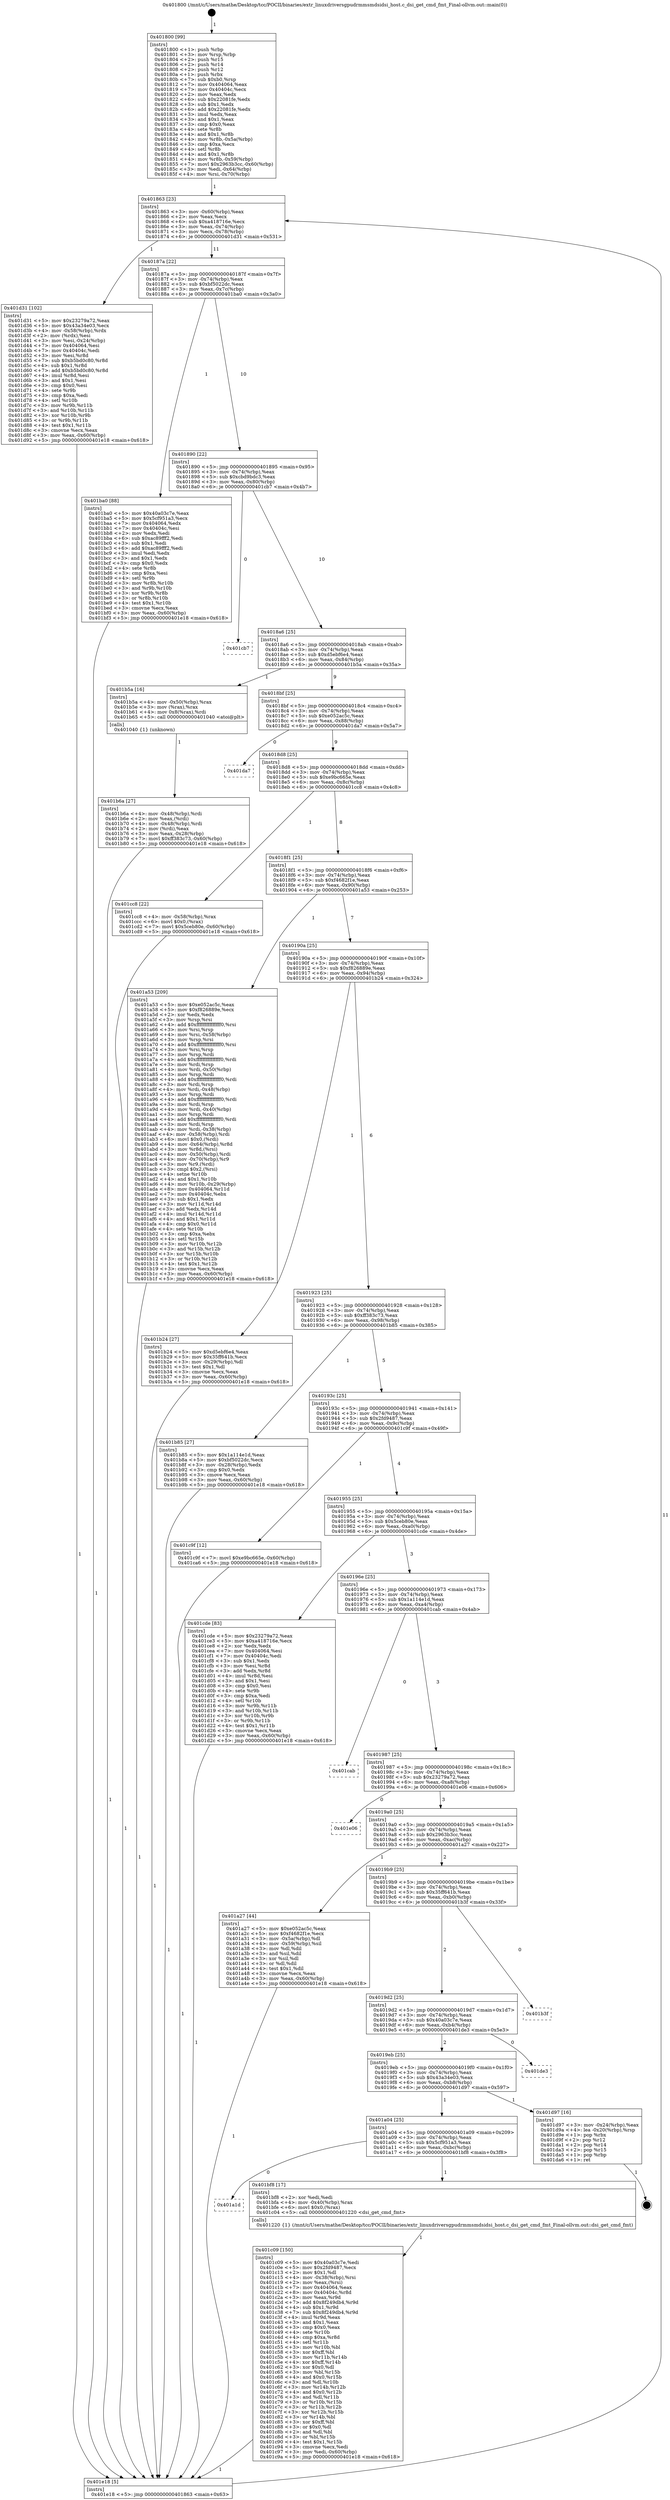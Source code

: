 digraph "0x401800" {
  label = "0x401800 (/mnt/c/Users/mathe/Desktop/tcc/POCII/binaries/extr_linuxdriversgpudrmmsmdsidsi_host.c_dsi_get_cmd_fmt_Final-ollvm.out::main(0))"
  labelloc = "t"
  node[shape=record]

  Entry [label="",width=0.3,height=0.3,shape=circle,fillcolor=black,style=filled]
  "0x401863" [label="{
     0x401863 [23]\l
     | [instrs]\l
     &nbsp;&nbsp;0x401863 \<+3\>: mov -0x60(%rbp),%eax\l
     &nbsp;&nbsp;0x401866 \<+2\>: mov %eax,%ecx\l
     &nbsp;&nbsp;0x401868 \<+6\>: sub $0xa418716e,%ecx\l
     &nbsp;&nbsp;0x40186e \<+3\>: mov %eax,-0x74(%rbp)\l
     &nbsp;&nbsp;0x401871 \<+3\>: mov %ecx,-0x78(%rbp)\l
     &nbsp;&nbsp;0x401874 \<+6\>: je 0000000000401d31 \<main+0x531\>\l
  }"]
  "0x401d31" [label="{
     0x401d31 [102]\l
     | [instrs]\l
     &nbsp;&nbsp;0x401d31 \<+5\>: mov $0x23279a72,%eax\l
     &nbsp;&nbsp;0x401d36 \<+5\>: mov $0x43a34e03,%ecx\l
     &nbsp;&nbsp;0x401d3b \<+4\>: mov -0x58(%rbp),%rdx\l
     &nbsp;&nbsp;0x401d3f \<+2\>: mov (%rdx),%esi\l
     &nbsp;&nbsp;0x401d41 \<+3\>: mov %esi,-0x24(%rbp)\l
     &nbsp;&nbsp;0x401d44 \<+7\>: mov 0x404064,%esi\l
     &nbsp;&nbsp;0x401d4b \<+7\>: mov 0x40404c,%edi\l
     &nbsp;&nbsp;0x401d52 \<+3\>: mov %esi,%r8d\l
     &nbsp;&nbsp;0x401d55 \<+7\>: sub $0xb5bd0c80,%r8d\l
     &nbsp;&nbsp;0x401d5c \<+4\>: sub $0x1,%r8d\l
     &nbsp;&nbsp;0x401d60 \<+7\>: add $0xb5bd0c80,%r8d\l
     &nbsp;&nbsp;0x401d67 \<+4\>: imul %r8d,%esi\l
     &nbsp;&nbsp;0x401d6b \<+3\>: and $0x1,%esi\l
     &nbsp;&nbsp;0x401d6e \<+3\>: cmp $0x0,%esi\l
     &nbsp;&nbsp;0x401d71 \<+4\>: sete %r9b\l
     &nbsp;&nbsp;0x401d75 \<+3\>: cmp $0xa,%edi\l
     &nbsp;&nbsp;0x401d78 \<+4\>: setl %r10b\l
     &nbsp;&nbsp;0x401d7c \<+3\>: mov %r9b,%r11b\l
     &nbsp;&nbsp;0x401d7f \<+3\>: and %r10b,%r11b\l
     &nbsp;&nbsp;0x401d82 \<+3\>: xor %r10b,%r9b\l
     &nbsp;&nbsp;0x401d85 \<+3\>: or %r9b,%r11b\l
     &nbsp;&nbsp;0x401d88 \<+4\>: test $0x1,%r11b\l
     &nbsp;&nbsp;0x401d8c \<+3\>: cmovne %ecx,%eax\l
     &nbsp;&nbsp;0x401d8f \<+3\>: mov %eax,-0x60(%rbp)\l
     &nbsp;&nbsp;0x401d92 \<+5\>: jmp 0000000000401e18 \<main+0x618\>\l
  }"]
  "0x40187a" [label="{
     0x40187a [22]\l
     | [instrs]\l
     &nbsp;&nbsp;0x40187a \<+5\>: jmp 000000000040187f \<main+0x7f\>\l
     &nbsp;&nbsp;0x40187f \<+3\>: mov -0x74(%rbp),%eax\l
     &nbsp;&nbsp;0x401882 \<+5\>: sub $0xbf5022dc,%eax\l
     &nbsp;&nbsp;0x401887 \<+3\>: mov %eax,-0x7c(%rbp)\l
     &nbsp;&nbsp;0x40188a \<+6\>: je 0000000000401ba0 \<main+0x3a0\>\l
  }"]
  Exit [label="",width=0.3,height=0.3,shape=circle,fillcolor=black,style=filled,peripheries=2]
  "0x401ba0" [label="{
     0x401ba0 [88]\l
     | [instrs]\l
     &nbsp;&nbsp;0x401ba0 \<+5\>: mov $0x40a03c7e,%eax\l
     &nbsp;&nbsp;0x401ba5 \<+5\>: mov $0x5cf951a3,%ecx\l
     &nbsp;&nbsp;0x401baa \<+7\>: mov 0x404064,%edx\l
     &nbsp;&nbsp;0x401bb1 \<+7\>: mov 0x40404c,%esi\l
     &nbsp;&nbsp;0x401bb8 \<+2\>: mov %edx,%edi\l
     &nbsp;&nbsp;0x401bba \<+6\>: sub $0xac89fff2,%edi\l
     &nbsp;&nbsp;0x401bc0 \<+3\>: sub $0x1,%edi\l
     &nbsp;&nbsp;0x401bc3 \<+6\>: add $0xac89fff2,%edi\l
     &nbsp;&nbsp;0x401bc9 \<+3\>: imul %edi,%edx\l
     &nbsp;&nbsp;0x401bcc \<+3\>: and $0x1,%edx\l
     &nbsp;&nbsp;0x401bcf \<+3\>: cmp $0x0,%edx\l
     &nbsp;&nbsp;0x401bd2 \<+4\>: sete %r8b\l
     &nbsp;&nbsp;0x401bd6 \<+3\>: cmp $0xa,%esi\l
     &nbsp;&nbsp;0x401bd9 \<+4\>: setl %r9b\l
     &nbsp;&nbsp;0x401bdd \<+3\>: mov %r8b,%r10b\l
     &nbsp;&nbsp;0x401be0 \<+3\>: and %r9b,%r10b\l
     &nbsp;&nbsp;0x401be3 \<+3\>: xor %r9b,%r8b\l
     &nbsp;&nbsp;0x401be6 \<+3\>: or %r8b,%r10b\l
     &nbsp;&nbsp;0x401be9 \<+4\>: test $0x1,%r10b\l
     &nbsp;&nbsp;0x401bed \<+3\>: cmovne %ecx,%eax\l
     &nbsp;&nbsp;0x401bf0 \<+3\>: mov %eax,-0x60(%rbp)\l
     &nbsp;&nbsp;0x401bf3 \<+5\>: jmp 0000000000401e18 \<main+0x618\>\l
  }"]
  "0x401890" [label="{
     0x401890 [22]\l
     | [instrs]\l
     &nbsp;&nbsp;0x401890 \<+5\>: jmp 0000000000401895 \<main+0x95\>\l
     &nbsp;&nbsp;0x401895 \<+3\>: mov -0x74(%rbp),%eax\l
     &nbsp;&nbsp;0x401898 \<+5\>: sub $0xcbd9bdc3,%eax\l
     &nbsp;&nbsp;0x40189d \<+3\>: mov %eax,-0x80(%rbp)\l
     &nbsp;&nbsp;0x4018a0 \<+6\>: je 0000000000401cb7 \<main+0x4b7\>\l
  }"]
  "0x401c09" [label="{
     0x401c09 [150]\l
     | [instrs]\l
     &nbsp;&nbsp;0x401c09 \<+5\>: mov $0x40a03c7e,%edi\l
     &nbsp;&nbsp;0x401c0e \<+5\>: mov $0x2fd9487,%ecx\l
     &nbsp;&nbsp;0x401c13 \<+2\>: mov $0x1,%dl\l
     &nbsp;&nbsp;0x401c15 \<+4\>: mov -0x38(%rbp),%rsi\l
     &nbsp;&nbsp;0x401c19 \<+2\>: mov %eax,(%rsi)\l
     &nbsp;&nbsp;0x401c1b \<+7\>: mov 0x404064,%eax\l
     &nbsp;&nbsp;0x401c22 \<+8\>: mov 0x40404c,%r8d\l
     &nbsp;&nbsp;0x401c2a \<+3\>: mov %eax,%r9d\l
     &nbsp;&nbsp;0x401c2d \<+7\>: add $0x8f249db4,%r9d\l
     &nbsp;&nbsp;0x401c34 \<+4\>: sub $0x1,%r9d\l
     &nbsp;&nbsp;0x401c38 \<+7\>: sub $0x8f249db4,%r9d\l
     &nbsp;&nbsp;0x401c3f \<+4\>: imul %r9d,%eax\l
     &nbsp;&nbsp;0x401c43 \<+3\>: and $0x1,%eax\l
     &nbsp;&nbsp;0x401c46 \<+3\>: cmp $0x0,%eax\l
     &nbsp;&nbsp;0x401c49 \<+4\>: sete %r10b\l
     &nbsp;&nbsp;0x401c4d \<+4\>: cmp $0xa,%r8d\l
     &nbsp;&nbsp;0x401c51 \<+4\>: setl %r11b\l
     &nbsp;&nbsp;0x401c55 \<+3\>: mov %r10b,%bl\l
     &nbsp;&nbsp;0x401c58 \<+3\>: xor $0xff,%bl\l
     &nbsp;&nbsp;0x401c5b \<+3\>: mov %r11b,%r14b\l
     &nbsp;&nbsp;0x401c5e \<+4\>: xor $0xff,%r14b\l
     &nbsp;&nbsp;0x401c62 \<+3\>: xor $0x0,%dl\l
     &nbsp;&nbsp;0x401c65 \<+3\>: mov %bl,%r15b\l
     &nbsp;&nbsp;0x401c68 \<+4\>: and $0x0,%r15b\l
     &nbsp;&nbsp;0x401c6c \<+3\>: and %dl,%r10b\l
     &nbsp;&nbsp;0x401c6f \<+3\>: mov %r14b,%r12b\l
     &nbsp;&nbsp;0x401c72 \<+4\>: and $0x0,%r12b\l
     &nbsp;&nbsp;0x401c76 \<+3\>: and %dl,%r11b\l
     &nbsp;&nbsp;0x401c79 \<+3\>: or %r10b,%r15b\l
     &nbsp;&nbsp;0x401c7c \<+3\>: or %r11b,%r12b\l
     &nbsp;&nbsp;0x401c7f \<+3\>: xor %r12b,%r15b\l
     &nbsp;&nbsp;0x401c82 \<+3\>: or %r14b,%bl\l
     &nbsp;&nbsp;0x401c85 \<+3\>: xor $0xff,%bl\l
     &nbsp;&nbsp;0x401c88 \<+3\>: or $0x0,%dl\l
     &nbsp;&nbsp;0x401c8b \<+2\>: and %dl,%bl\l
     &nbsp;&nbsp;0x401c8d \<+3\>: or %bl,%r15b\l
     &nbsp;&nbsp;0x401c90 \<+4\>: test $0x1,%r15b\l
     &nbsp;&nbsp;0x401c94 \<+3\>: cmovne %ecx,%edi\l
     &nbsp;&nbsp;0x401c97 \<+3\>: mov %edi,-0x60(%rbp)\l
     &nbsp;&nbsp;0x401c9a \<+5\>: jmp 0000000000401e18 \<main+0x618\>\l
  }"]
  "0x401cb7" [label="{
     0x401cb7\l
  }", style=dashed]
  "0x4018a6" [label="{
     0x4018a6 [25]\l
     | [instrs]\l
     &nbsp;&nbsp;0x4018a6 \<+5\>: jmp 00000000004018ab \<main+0xab\>\l
     &nbsp;&nbsp;0x4018ab \<+3\>: mov -0x74(%rbp),%eax\l
     &nbsp;&nbsp;0x4018ae \<+5\>: sub $0xd5ebf6e4,%eax\l
     &nbsp;&nbsp;0x4018b3 \<+6\>: mov %eax,-0x84(%rbp)\l
     &nbsp;&nbsp;0x4018b9 \<+6\>: je 0000000000401b5a \<main+0x35a\>\l
  }"]
  "0x401a1d" [label="{
     0x401a1d\l
  }", style=dashed]
  "0x401b5a" [label="{
     0x401b5a [16]\l
     | [instrs]\l
     &nbsp;&nbsp;0x401b5a \<+4\>: mov -0x50(%rbp),%rax\l
     &nbsp;&nbsp;0x401b5e \<+3\>: mov (%rax),%rax\l
     &nbsp;&nbsp;0x401b61 \<+4\>: mov 0x8(%rax),%rdi\l
     &nbsp;&nbsp;0x401b65 \<+5\>: call 0000000000401040 \<atoi@plt\>\l
     | [calls]\l
     &nbsp;&nbsp;0x401040 \{1\} (unknown)\l
  }"]
  "0x4018bf" [label="{
     0x4018bf [25]\l
     | [instrs]\l
     &nbsp;&nbsp;0x4018bf \<+5\>: jmp 00000000004018c4 \<main+0xc4\>\l
     &nbsp;&nbsp;0x4018c4 \<+3\>: mov -0x74(%rbp),%eax\l
     &nbsp;&nbsp;0x4018c7 \<+5\>: sub $0xe052ac5c,%eax\l
     &nbsp;&nbsp;0x4018cc \<+6\>: mov %eax,-0x88(%rbp)\l
     &nbsp;&nbsp;0x4018d2 \<+6\>: je 0000000000401da7 \<main+0x5a7\>\l
  }"]
  "0x401bf8" [label="{
     0x401bf8 [17]\l
     | [instrs]\l
     &nbsp;&nbsp;0x401bf8 \<+2\>: xor %edi,%edi\l
     &nbsp;&nbsp;0x401bfa \<+4\>: mov -0x40(%rbp),%rax\l
     &nbsp;&nbsp;0x401bfe \<+6\>: movl $0x0,(%rax)\l
     &nbsp;&nbsp;0x401c04 \<+5\>: call 0000000000401220 \<dsi_get_cmd_fmt\>\l
     | [calls]\l
     &nbsp;&nbsp;0x401220 \{1\} (/mnt/c/Users/mathe/Desktop/tcc/POCII/binaries/extr_linuxdriversgpudrmmsmdsidsi_host.c_dsi_get_cmd_fmt_Final-ollvm.out::dsi_get_cmd_fmt)\l
  }"]
  "0x401da7" [label="{
     0x401da7\l
  }", style=dashed]
  "0x4018d8" [label="{
     0x4018d8 [25]\l
     | [instrs]\l
     &nbsp;&nbsp;0x4018d8 \<+5\>: jmp 00000000004018dd \<main+0xdd\>\l
     &nbsp;&nbsp;0x4018dd \<+3\>: mov -0x74(%rbp),%eax\l
     &nbsp;&nbsp;0x4018e0 \<+5\>: sub $0xe9bc665e,%eax\l
     &nbsp;&nbsp;0x4018e5 \<+6\>: mov %eax,-0x8c(%rbp)\l
     &nbsp;&nbsp;0x4018eb \<+6\>: je 0000000000401cc8 \<main+0x4c8\>\l
  }"]
  "0x401a04" [label="{
     0x401a04 [25]\l
     | [instrs]\l
     &nbsp;&nbsp;0x401a04 \<+5\>: jmp 0000000000401a09 \<main+0x209\>\l
     &nbsp;&nbsp;0x401a09 \<+3\>: mov -0x74(%rbp),%eax\l
     &nbsp;&nbsp;0x401a0c \<+5\>: sub $0x5cf951a3,%eax\l
     &nbsp;&nbsp;0x401a11 \<+6\>: mov %eax,-0xbc(%rbp)\l
     &nbsp;&nbsp;0x401a17 \<+6\>: je 0000000000401bf8 \<main+0x3f8\>\l
  }"]
  "0x401cc8" [label="{
     0x401cc8 [22]\l
     | [instrs]\l
     &nbsp;&nbsp;0x401cc8 \<+4\>: mov -0x58(%rbp),%rax\l
     &nbsp;&nbsp;0x401ccc \<+6\>: movl $0x0,(%rax)\l
     &nbsp;&nbsp;0x401cd2 \<+7\>: movl $0x5ceb80e,-0x60(%rbp)\l
     &nbsp;&nbsp;0x401cd9 \<+5\>: jmp 0000000000401e18 \<main+0x618\>\l
  }"]
  "0x4018f1" [label="{
     0x4018f1 [25]\l
     | [instrs]\l
     &nbsp;&nbsp;0x4018f1 \<+5\>: jmp 00000000004018f6 \<main+0xf6\>\l
     &nbsp;&nbsp;0x4018f6 \<+3\>: mov -0x74(%rbp),%eax\l
     &nbsp;&nbsp;0x4018f9 \<+5\>: sub $0xf4682f1e,%eax\l
     &nbsp;&nbsp;0x4018fe \<+6\>: mov %eax,-0x90(%rbp)\l
     &nbsp;&nbsp;0x401904 \<+6\>: je 0000000000401a53 \<main+0x253\>\l
  }"]
  "0x401d97" [label="{
     0x401d97 [16]\l
     | [instrs]\l
     &nbsp;&nbsp;0x401d97 \<+3\>: mov -0x24(%rbp),%eax\l
     &nbsp;&nbsp;0x401d9a \<+4\>: lea -0x20(%rbp),%rsp\l
     &nbsp;&nbsp;0x401d9e \<+1\>: pop %rbx\l
     &nbsp;&nbsp;0x401d9f \<+2\>: pop %r12\l
     &nbsp;&nbsp;0x401da1 \<+2\>: pop %r14\l
     &nbsp;&nbsp;0x401da3 \<+2\>: pop %r15\l
     &nbsp;&nbsp;0x401da5 \<+1\>: pop %rbp\l
     &nbsp;&nbsp;0x401da6 \<+1\>: ret\l
  }"]
  "0x401a53" [label="{
     0x401a53 [209]\l
     | [instrs]\l
     &nbsp;&nbsp;0x401a53 \<+5\>: mov $0xe052ac5c,%eax\l
     &nbsp;&nbsp;0x401a58 \<+5\>: mov $0xf826889e,%ecx\l
     &nbsp;&nbsp;0x401a5d \<+2\>: xor %edx,%edx\l
     &nbsp;&nbsp;0x401a5f \<+3\>: mov %rsp,%rsi\l
     &nbsp;&nbsp;0x401a62 \<+4\>: add $0xfffffffffffffff0,%rsi\l
     &nbsp;&nbsp;0x401a66 \<+3\>: mov %rsi,%rsp\l
     &nbsp;&nbsp;0x401a69 \<+4\>: mov %rsi,-0x58(%rbp)\l
     &nbsp;&nbsp;0x401a6d \<+3\>: mov %rsp,%rsi\l
     &nbsp;&nbsp;0x401a70 \<+4\>: add $0xfffffffffffffff0,%rsi\l
     &nbsp;&nbsp;0x401a74 \<+3\>: mov %rsi,%rsp\l
     &nbsp;&nbsp;0x401a77 \<+3\>: mov %rsp,%rdi\l
     &nbsp;&nbsp;0x401a7a \<+4\>: add $0xfffffffffffffff0,%rdi\l
     &nbsp;&nbsp;0x401a7e \<+3\>: mov %rdi,%rsp\l
     &nbsp;&nbsp;0x401a81 \<+4\>: mov %rdi,-0x50(%rbp)\l
     &nbsp;&nbsp;0x401a85 \<+3\>: mov %rsp,%rdi\l
     &nbsp;&nbsp;0x401a88 \<+4\>: add $0xfffffffffffffff0,%rdi\l
     &nbsp;&nbsp;0x401a8c \<+3\>: mov %rdi,%rsp\l
     &nbsp;&nbsp;0x401a8f \<+4\>: mov %rdi,-0x48(%rbp)\l
     &nbsp;&nbsp;0x401a93 \<+3\>: mov %rsp,%rdi\l
     &nbsp;&nbsp;0x401a96 \<+4\>: add $0xfffffffffffffff0,%rdi\l
     &nbsp;&nbsp;0x401a9a \<+3\>: mov %rdi,%rsp\l
     &nbsp;&nbsp;0x401a9d \<+4\>: mov %rdi,-0x40(%rbp)\l
     &nbsp;&nbsp;0x401aa1 \<+3\>: mov %rsp,%rdi\l
     &nbsp;&nbsp;0x401aa4 \<+4\>: add $0xfffffffffffffff0,%rdi\l
     &nbsp;&nbsp;0x401aa8 \<+3\>: mov %rdi,%rsp\l
     &nbsp;&nbsp;0x401aab \<+4\>: mov %rdi,-0x38(%rbp)\l
     &nbsp;&nbsp;0x401aaf \<+4\>: mov -0x58(%rbp),%rdi\l
     &nbsp;&nbsp;0x401ab3 \<+6\>: movl $0x0,(%rdi)\l
     &nbsp;&nbsp;0x401ab9 \<+4\>: mov -0x64(%rbp),%r8d\l
     &nbsp;&nbsp;0x401abd \<+3\>: mov %r8d,(%rsi)\l
     &nbsp;&nbsp;0x401ac0 \<+4\>: mov -0x50(%rbp),%rdi\l
     &nbsp;&nbsp;0x401ac4 \<+4\>: mov -0x70(%rbp),%r9\l
     &nbsp;&nbsp;0x401ac8 \<+3\>: mov %r9,(%rdi)\l
     &nbsp;&nbsp;0x401acb \<+3\>: cmpl $0x2,(%rsi)\l
     &nbsp;&nbsp;0x401ace \<+4\>: setne %r10b\l
     &nbsp;&nbsp;0x401ad2 \<+4\>: and $0x1,%r10b\l
     &nbsp;&nbsp;0x401ad6 \<+4\>: mov %r10b,-0x29(%rbp)\l
     &nbsp;&nbsp;0x401ada \<+8\>: mov 0x404064,%r11d\l
     &nbsp;&nbsp;0x401ae2 \<+7\>: mov 0x40404c,%ebx\l
     &nbsp;&nbsp;0x401ae9 \<+3\>: sub $0x1,%edx\l
     &nbsp;&nbsp;0x401aec \<+3\>: mov %r11d,%r14d\l
     &nbsp;&nbsp;0x401aef \<+3\>: add %edx,%r14d\l
     &nbsp;&nbsp;0x401af2 \<+4\>: imul %r14d,%r11d\l
     &nbsp;&nbsp;0x401af6 \<+4\>: and $0x1,%r11d\l
     &nbsp;&nbsp;0x401afa \<+4\>: cmp $0x0,%r11d\l
     &nbsp;&nbsp;0x401afe \<+4\>: sete %r10b\l
     &nbsp;&nbsp;0x401b02 \<+3\>: cmp $0xa,%ebx\l
     &nbsp;&nbsp;0x401b05 \<+4\>: setl %r15b\l
     &nbsp;&nbsp;0x401b09 \<+3\>: mov %r10b,%r12b\l
     &nbsp;&nbsp;0x401b0c \<+3\>: and %r15b,%r12b\l
     &nbsp;&nbsp;0x401b0f \<+3\>: xor %r15b,%r10b\l
     &nbsp;&nbsp;0x401b12 \<+3\>: or %r10b,%r12b\l
     &nbsp;&nbsp;0x401b15 \<+4\>: test $0x1,%r12b\l
     &nbsp;&nbsp;0x401b19 \<+3\>: cmovne %ecx,%eax\l
     &nbsp;&nbsp;0x401b1c \<+3\>: mov %eax,-0x60(%rbp)\l
     &nbsp;&nbsp;0x401b1f \<+5\>: jmp 0000000000401e18 \<main+0x618\>\l
  }"]
  "0x40190a" [label="{
     0x40190a [25]\l
     | [instrs]\l
     &nbsp;&nbsp;0x40190a \<+5\>: jmp 000000000040190f \<main+0x10f\>\l
     &nbsp;&nbsp;0x40190f \<+3\>: mov -0x74(%rbp),%eax\l
     &nbsp;&nbsp;0x401912 \<+5\>: sub $0xf826889e,%eax\l
     &nbsp;&nbsp;0x401917 \<+6\>: mov %eax,-0x94(%rbp)\l
     &nbsp;&nbsp;0x40191d \<+6\>: je 0000000000401b24 \<main+0x324\>\l
  }"]
  "0x4019eb" [label="{
     0x4019eb [25]\l
     | [instrs]\l
     &nbsp;&nbsp;0x4019eb \<+5\>: jmp 00000000004019f0 \<main+0x1f0\>\l
     &nbsp;&nbsp;0x4019f0 \<+3\>: mov -0x74(%rbp),%eax\l
     &nbsp;&nbsp;0x4019f3 \<+5\>: sub $0x43a34e03,%eax\l
     &nbsp;&nbsp;0x4019f8 \<+6\>: mov %eax,-0xb8(%rbp)\l
     &nbsp;&nbsp;0x4019fe \<+6\>: je 0000000000401d97 \<main+0x597\>\l
  }"]
  "0x401b24" [label="{
     0x401b24 [27]\l
     | [instrs]\l
     &nbsp;&nbsp;0x401b24 \<+5\>: mov $0xd5ebf6e4,%eax\l
     &nbsp;&nbsp;0x401b29 \<+5\>: mov $0x35ff641b,%ecx\l
     &nbsp;&nbsp;0x401b2e \<+3\>: mov -0x29(%rbp),%dl\l
     &nbsp;&nbsp;0x401b31 \<+3\>: test $0x1,%dl\l
     &nbsp;&nbsp;0x401b34 \<+3\>: cmovne %ecx,%eax\l
     &nbsp;&nbsp;0x401b37 \<+3\>: mov %eax,-0x60(%rbp)\l
     &nbsp;&nbsp;0x401b3a \<+5\>: jmp 0000000000401e18 \<main+0x618\>\l
  }"]
  "0x401923" [label="{
     0x401923 [25]\l
     | [instrs]\l
     &nbsp;&nbsp;0x401923 \<+5\>: jmp 0000000000401928 \<main+0x128\>\l
     &nbsp;&nbsp;0x401928 \<+3\>: mov -0x74(%rbp),%eax\l
     &nbsp;&nbsp;0x40192b \<+5\>: sub $0xff383c73,%eax\l
     &nbsp;&nbsp;0x401930 \<+6\>: mov %eax,-0x98(%rbp)\l
     &nbsp;&nbsp;0x401936 \<+6\>: je 0000000000401b85 \<main+0x385\>\l
  }"]
  "0x401de3" [label="{
     0x401de3\l
  }", style=dashed]
  "0x401b85" [label="{
     0x401b85 [27]\l
     | [instrs]\l
     &nbsp;&nbsp;0x401b85 \<+5\>: mov $0x1a114e1d,%eax\l
     &nbsp;&nbsp;0x401b8a \<+5\>: mov $0xbf5022dc,%ecx\l
     &nbsp;&nbsp;0x401b8f \<+3\>: mov -0x28(%rbp),%edx\l
     &nbsp;&nbsp;0x401b92 \<+3\>: cmp $0x0,%edx\l
     &nbsp;&nbsp;0x401b95 \<+3\>: cmove %ecx,%eax\l
     &nbsp;&nbsp;0x401b98 \<+3\>: mov %eax,-0x60(%rbp)\l
     &nbsp;&nbsp;0x401b9b \<+5\>: jmp 0000000000401e18 \<main+0x618\>\l
  }"]
  "0x40193c" [label="{
     0x40193c [25]\l
     | [instrs]\l
     &nbsp;&nbsp;0x40193c \<+5\>: jmp 0000000000401941 \<main+0x141\>\l
     &nbsp;&nbsp;0x401941 \<+3\>: mov -0x74(%rbp),%eax\l
     &nbsp;&nbsp;0x401944 \<+5\>: sub $0x2fd9487,%eax\l
     &nbsp;&nbsp;0x401949 \<+6\>: mov %eax,-0x9c(%rbp)\l
     &nbsp;&nbsp;0x40194f \<+6\>: je 0000000000401c9f \<main+0x49f\>\l
  }"]
  "0x4019d2" [label="{
     0x4019d2 [25]\l
     | [instrs]\l
     &nbsp;&nbsp;0x4019d2 \<+5\>: jmp 00000000004019d7 \<main+0x1d7\>\l
     &nbsp;&nbsp;0x4019d7 \<+3\>: mov -0x74(%rbp),%eax\l
     &nbsp;&nbsp;0x4019da \<+5\>: sub $0x40a03c7e,%eax\l
     &nbsp;&nbsp;0x4019df \<+6\>: mov %eax,-0xb4(%rbp)\l
     &nbsp;&nbsp;0x4019e5 \<+6\>: je 0000000000401de3 \<main+0x5e3\>\l
  }"]
  "0x401c9f" [label="{
     0x401c9f [12]\l
     | [instrs]\l
     &nbsp;&nbsp;0x401c9f \<+7\>: movl $0xe9bc665e,-0x60(%rbp)\l
     &nbsp;&nbsp;0x401ca6 \<+5\>: jmp 0000000000401e18 \<main+0x618\>\l
  }"]
  "0x401955" [label="{
     0x401955 [25]\l
     | [instrs]\l
     &nbsp;&nbsp;0x401955 \<+5\>: jmp 000000000040195a \<main+0x15a\>\l
     &nbsp;&nbsp;0x40195a \<+3\>: mov -0x74(%rbp),%eax\l
     &nbsp;&nbsp;0x40195d \<+5\>: sub $0x5ceb80e,%eax\l
     &nbsp;&nbsp;0x401962 \<+6\>: mov %eax,-0xa0(%rbp)\l
     &nbsp;&nbsp;0x401968 \<+6\>: je 0000000000401cde \<main+0x4de\>\l
  }"]
  "0x401b3f" [label="{
     0x401b3f\l
  }", style=dashed]
  "0x401cde" [label="{
     0x401cde [83]\l
     | [instrs]\l
     &nbsp;&nbsp;0x401cde \<+5\>: mov $0x23279a72,%eax\l
     &nbsp;&nbsp;0x401ce3 \<+5\>: mov $0xa418716e,%ecx\l
     &nbsp;&nbsp;0x401ce8 \<+2\>: xor %edx,%edx\l
     &nbsp;&nbsp;0x401cea \<+7\>: mov 0x404064,%esi\l
     &nbsp;&nbsp;0x401cf1 \<+7\>: mov 0x40404c,%edi\l
     &nbsp;&nbsp;0x401cf8 \<+3\>: sub $0x1,%edx\l
     &nbsp;&nbsp;0x401cfb \<+3\>: mov %esi,%r8d\l
     &nbsp;&nbsp;0x401cfe \<+3\>: add %edx,%r8d\l
     &nbsp;&nbsp;0x401d01 \<+4\>: imul %r8d,%esi\l
     &nbsp;&nbsp;0x401d05 \<+3\>: and $0x1,%esi\l
     &nbsp;&nbsp;0x401d08 \<+3\>: cmp $0x0,%esi\l
     &nbsp;&nbsp;0x401d0b \<+4\>: sete %r9b\l
     &nbsp;&nbsp;0x401d0f \<+3\>: cmp $0xa,%edi\l
     &nbsp;&nbsp;0x401d12 \<+4\>: setl %r10b\l
     &nbsp;&nbsp;0x401d16 \<+3\>: mov %r9b,%r11b\l
     &nbsp;&nbsp;0x401d19 \<+3\>: and %r10b,%r11b\l
     &nbsp;&nbsp;0x401d1c \<+3\>: xor %r10b,%r9b\l
     &nbsp;&nbsp;0x401d1f \<+3\>: or %r9b,%r11b\l
     &nbsp;&nbsp;0x401d22 \<+4\>: test $0x1,%r11b\l
     &nbsp;&nbsp;0x401d26 \<+3\>: cmovne %ecx,%eax\l
     &nbsp;&nbsp;0x401d29 \<+3\>: mov %eax,-0x60(%rbp)\l
     &nbsp;&nbsp;0x401d2c \<+5\>: jmp 0000000000401e18 \<main+0x618\>\l
  }"]
  "0x40196e" [label="{
     0x40196e [25]\l
     | [instrs]\l
     &nbsp;&nbsp;0x40196e \<+5\>: jmp 0000000000401973 \<main+0x173\>\l
     &nbsp;&nbsp;0x401973 \<+3\>: mov -0x74(%rbp),%eax\l
     &nbsp;&nbsp;0x401976 \<+5\>: sub $0x1a114e1d,%eax\l
     &nbsp;&nbsp;0x40197b \<+6\>: mov %eax,-0xa4(%rbp)\l
     &nbsp;&nbsp;0x401981 \<+6\>: je 0000000000401cab \<main+0x4ab\>\l
  }"]
  "0x401b6a" [label="{
     0x401b6a [27]\l
     | [instrs]\l
     &nbsp;&nbsp;0x401b6a \<+4\>: mov -0x48(%rbp),%rdi\l
     &nbsp;&nbsp;0x401b6e \<+2\>: mov %eax,(%rdi)\l
     &nbsp;&nbsp;0x401b70 \<+4\>: mov -0x48(%rbp),%rdi\l
     &nbsp;&nbsp;0x401b74 \<+2\>: mov (%rdi),%eax\l
     &nbsp;&nbsp;0x401b76 \<+3\>: mov %eax,-0x28(%rbp)\l
     &nbsp;&nbsp;0x401b79 \<+7\>: movl $0xff383c73,-0x60(%rbp)\l
     &nbsp;&nbsp;0x401b80 \<+5\>: jmp 0000000000401e18 \<main+0x618\>\l
  }"]
  "0x401cab" [label="{
     0x401cab\l
  }", style=dashed]
  "0x401987" [label="{
     0x401987 [25]\l
     | [instrs]\l
     &nbsp;&nbsp;0x401987 \<+5\>: jmp 000000000040198c \<main+0x18c\>\l
     &nbsp;&nbsp;0x40198c \<+3\>: mov -0x74(%rbp),%eax\l
     &nbsp;&nbsp;0x40198f \<+5\>: sub $0x23279a72,%eax\l
     &nbsp;&nbsp;0x401994 \<+6\>: mov %eax,-0xa8(%rbp)\l
     &nbsp;&nbsp;0x40199a \<+6\>: je 0000000000401e06 \<main+0x606\>\l
  }"]
  "0x401800" [label="{
     0x401800 [99]\l
     | [instrs]\l
     &nbsp;&nbsp;0x401800 \<+1\>: push %rbp\l
     &nbsp;&nbsp;0x401801 \<+3\>: mov %rsp,%rbp\l
     &nbsp;&nbsp;0x401804 \<+2\>: push %r15\l
     &nbsp;&nbsp;0x401806 \<+2\>: push %r14\l
     &nbsp;&nbsp;0x401808 \<+2\>: push %r12\l
     &nbsp;&nbsp;0x40180a \<+1\>: push %rbx\l
     &nbsp;&nbsp;0x40180b \<+7\>: sub $0xb0,%rsp\l
     &nbsp;&nbsp;0x401812 \<+7\>: mov 0x404064,%eax\l
     &nbsp;&nbsp;0x401819 \<+7\>: mov 0x40404c,%ecx\l
     &nbsp;&nbsp;0x401820 \<+2\>: mov %eax,%edx\l
     &nbsp;&nbsp;0x401822 \<+6\>: sub $0x22081fe,%edx\l
     &nbsp;&nbsp;0x401828 \<+3\>: sub $0x1,%edx\l
     &nbsp;&nbsp;0x40182b \<+6\>: add $0x22081fe,%edx\l
     &nbsp;&nbsp;0x401831 \<+3\>: imul %edx,%eax\l
     &nbsp;&nbsp;0x401834 \<+3\>: and $0x1,%eax\l
     &nbsp;&nbsp;0x401837 \<+3\>: cmp $0x0,%eax\l
     &nbsp;&nbsp;0x40183a \<+4\>: sete %r8b\l
     &nbsp;&nbsp;0x40183e \<+4\>: and $0x1,%r8b\l
     &nbsp;&nbsp;0x401842 \<+4\>: mov %r8b,-0x5a(%rbp)\l
     &nbsp;&nbsp;0x401846 \<+3\>: cmp $0xa,%ecx\l
     &nbsp;&nbsp;0x401849 \<+4\>: setl %r8b\l
     &nbsp;&nbsp;0x40184d \<+4\>: and $0x1,%r8b\l
     &nbsp;&nbsp;0x401851 \<+4\>: mov %r8b,-0x59(%rbp)\l
     &nbsp;&nbsp;0x401855 \<+7\>: movl $0x2963b3cc,-0x60(%rbp)\l
     &nbsp;&nbsp;0x40185c \<+3\>: mov %edi,-0x64(%rbp)\l
     &nbsp;&nbsp;0x40185f \<+4\>: mov %rsi,-0x70(%rbp)\l
  }"]
  "0x401e06" [label="{
     0x401e06\l
  }", style=dashed]
  "0x4019a0" [label="{
     0x4019a0 [25]\l
     | [instrs]\l
     &nbsp;&nbsp;0x4019a0 \<+5\>: jmp 00000000004019a5 \<main+0x1a5\>\l
     &nbsp;&nbsp;0x4019a5 \<+3\>: mov -0x74(%rbp),%eax\l
     &nbsp;&nbsp;0x4019a8 \<+5\>: sub $0x2963b3cc,%eax\l
     &nbsp;&nbsp;0x4019ad \<+6\>: mov %eax,-0xac(%rbp)\l
     &nbsp;&nbsp;0x4019b3 \<+6\>: je 0000000000401a27 \<main+0x227\>\l
  }"]
  "0x401e18" [label="{
     0x401e18 [5]\l
     | [instrs]\l
     &nbsp;&nbsp;0x401e18 \<+5\>: jmp 0000000000401863 \<main+0x63\>\l
  }"]
  "0x401a27" [label="{
     0x401a27 [44]\l
     | [instrs]\l
     &nbsp;&nbsp;0x401a27 \<+5\>: mov $0xe052ac5c,%eax\l
     &nbsp;&nbsp;0x401a2c \<+5\>: mov $0xf4682f1e,%ecx\l
     &nbsp;&nbsp;0x401a31 \<+3\>: mov -0x5a(%rbp),%dl\l
     &nbsp;&nbsp;0x401a34 \<+4\>: mov -0x59(%rbp),%sil\l
     &nbsp;&nbsp;0x401a38 \<+3\>: mov %dl,%dil\l
     &nbsp;&nbsp;0x401a3b \<+3\>: and %sil,%dil\l
     &nbsp;&nbsp;0x401a3e \<+3\>: xor %sil,%dl\l
     &nbsp;&nbsp;0x401a41 \<+3\>: or %dl,%dil\l
     &nbsp;&nbsp;0x401a44 \<+4\>: test $0x1,%dil\l
     &nbsp;&nbsp;0x401a48 \<+3\>: cmovne %ecx,%eax\l
     &nbsp;&nbsp;0x401a4b \<+3\>: mov %eax,-0x60(%rbp)\l
     &nbsp;&nbsp;0x401a4e \<+5\>: jmp 0000000000401e18 \<main+0x618\>\l
  }"]
  "0x4019b9" [label="{
     0x4019b9 [25]\l
     | [instrs]\l
     &nbsp;&nbsp;0x4019b9 \<+5\>: jmp 00000000004019be \<main+0x1be\>\l
     &nbsp;&nbsp;0x4019be \<+3\>: mov -0x74(%rbp),%eax\l
     &nbsp;&nbsp;0x4019c1 \<+5\>: sub $0x35ff641b,%eax\l
     &nbsp;&nbsp;0x4019c6 \<+6\>: mov %eax,-0xb0(%rbp)\l
     &nbsp;&nbsp;0x4019cc \<+6\>: je 0000000000401b3f \<main+0x33f\>\l
  }"]
  Entry -> "0x401800" [label=" 1"]
  "0x401863" -> "0x401d31" [label=" 1"]
  "0x401863" -> "0x40187a" [label=" 11"]
  "0x401d97" -> Exit [label=" 1"]
  "0x40187a" -> "0x401ba0" [label=" 1"]
  "0x40187a" -> "0x401890" [label=" 10"]
  "0x401d31" -> "0x401e18" [label=" 1"]
  "0x401890" -> "0x401cb7" [label=" 0"]
  "0x401890" -> "0x4018a6" [label=" 10"]
  "0x401cde" -> "0x401e18" [label=" 1"]
  "0x4018a6" -> "0x401b5a" [label=" 1"]
  "0x4018a6" -> "0x4018bf" [label=" 9"]
  "0x401cc8" -> "0x401e18" [label=" 1"]
  "0x4018bf" -> "0x401da7" [label=" 0"]
  "0x4018bf" -> "0x4018d8" [label=" 9"]
  "0x401c9f" -> "0x401e18" [label=" 1"]
  "0x4018d8" -> "0x401cc8" [label=" 1"]
  "0x4018d8" -> "0x4018f1" [label=" 8"]
  "0x401bf8" -> "0x401c09" [label=" 1"]
  "0x4018f1" -> "0x401a53" [label=" 1"]
  "0x4018f1" -> "0x40190a" [label=" 7"]
  "0x401a04" -> "0x401a1d" [label=" 0"]
  "0x40190a" -> "0x401b24" [label=" 1"]
  "0x40190a" -> "0x401923" [label=" 6"]
  "0x401c09" -> "0x401e18" [label=" 1"]
  "0x401923" -> "0x401b85" [label=" 1"]
  "0x401923" -> "0x40193c" [label=" 5"]
  "0x4019eb" -> "0x401a04" [label=" 1"]
  "0x40193c" -> "0x401c9f" [label=" 1"]
  "0x40193c" -> "0x401955" [label=" 4"]
  "0x401a04" -> "0x401bf8" [label=" 1"]
  "0x401955" -> "0x401cde" [label=" 1"]
  "0x401955" -> "0x40196e" [label=" 3"]
  "0x4019d2" -> "0x4019eb" [label=" 2"]
  "0x40196e" -> "0x401cab" [label=" 0"]
  "0x40196e" -> "0x401987" [label=" 3"]
  "0x4019eb" -> "0x401d97" [label=" 1"]
  "0x401987" -> "0x401e06" [label=" 0"]
  "0x401987" -> "0x4019a0" [label=" 3"]
  "0x4019b9" -> "0x4019d2" [label=" 2"]
  "0x4019a0" -> "0x401a27" [label=" 1"]
  "0x4019a0" -> "0x4019b9" [label=" 2"]
  "0x401a27" -> "0x401e18" [label=" 1"]
  "0x401800" -> "0x401863" [label=" 1"]
  "0x401e18" -> "0x401863" [label=" 11"]
  "0x401a53" -> "0x401e18" [label=" 1"]
  "0x401b24" -> "0x401e18" [label=" 1"]
  "0x401b5a" -> "0x401b6a" [label=" 1"]
  "0x401b6a" -> "0x401e18" [label=" 1"]
  "0x401b85" -> "0x401e18" [label=" 1"]
  "0x401ba0" -> "0x401e18" [label=" 1"]
  "0x4019d2" -> "0x401de3" [label=" 0"]
  "0x4019b9" -> "0x401b3f" [label=" 0"]
}
